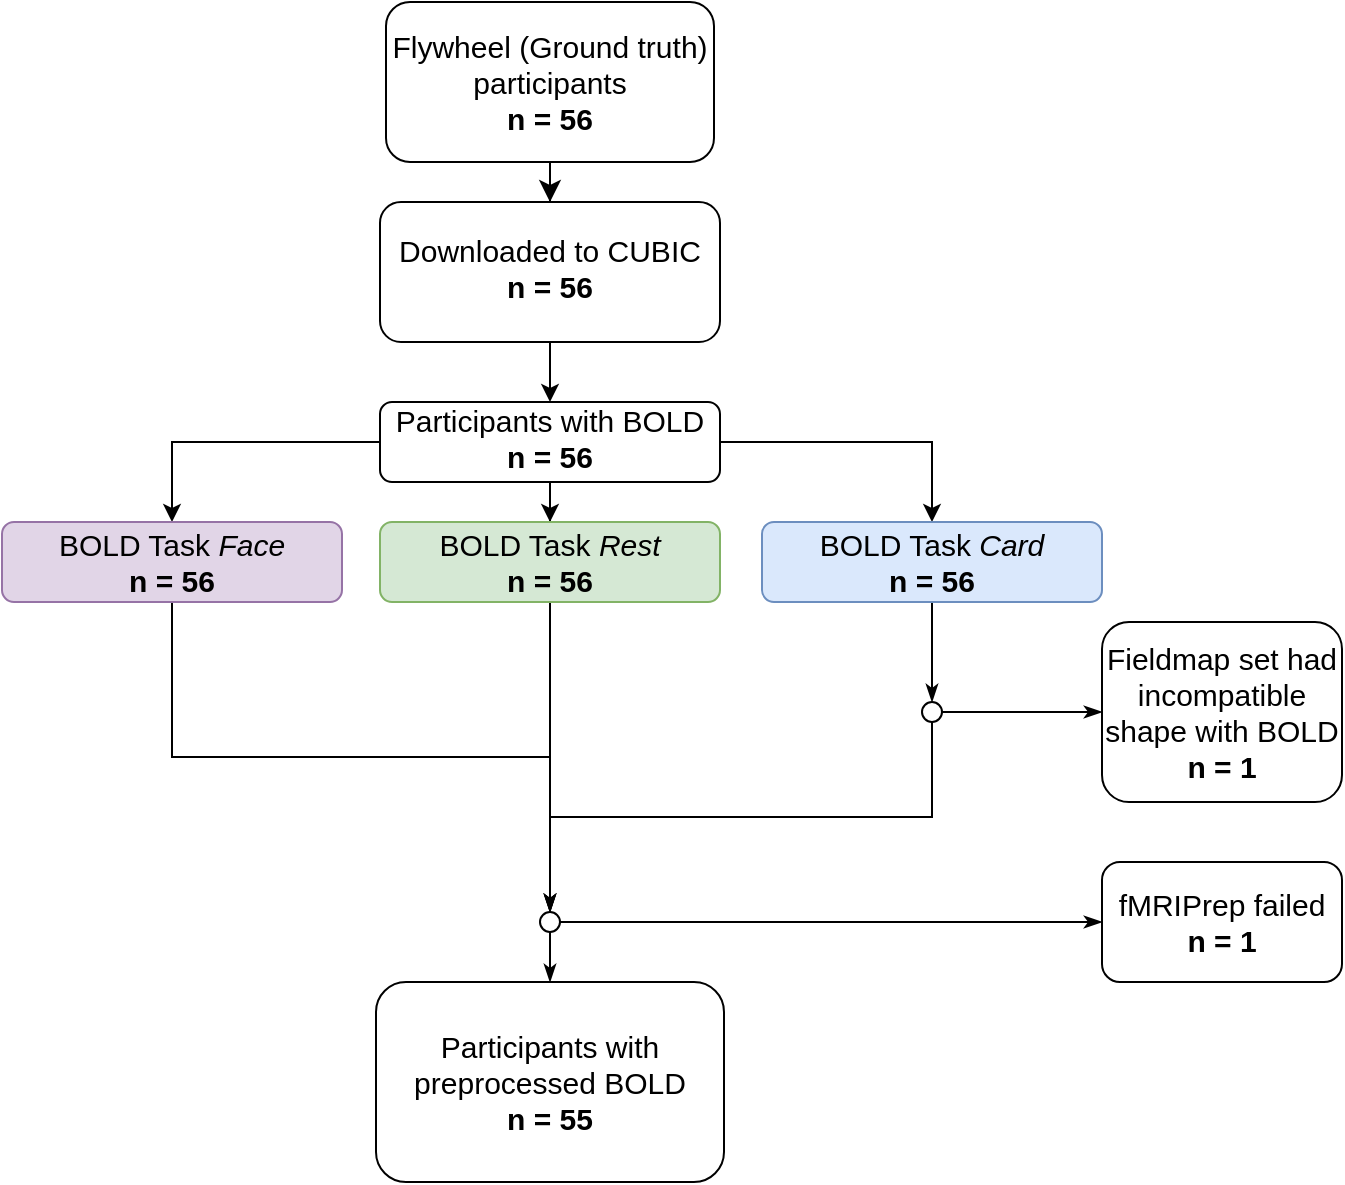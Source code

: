 <mxfile version="16.4.3" type="device"><diagram id="C5RBs43oDa-KdzZeNtuy" name="Page-1"><mxGraphModel dx="938" dy="591" grid="1" gridSize="10" guides="1" tooltips="1" connect="1" arrows="1" fold="1" page="1" pageScale="1" pageWidth="827" pageHeight="1169" math="0" shadow="0"><root><mxCell id="WIyWlLk6GJQsqaUBKTNV-0"/><mxCell id="WIyWlLk6GJQsqaUBKTNV-1" parent="WIyWlLk6GJQsqaUBKTNV-0"/><mxCell id="WIyWlLk6GJQsqaUBKTNV-2" value="" style="rounded=0;html=1;jettySize=auto;orthogonalLoop=1;fontSize=15;endArrow=classic;endFill=1;endSize=8;strokeWidth=1;shadow=0;labelBackgroundColor=none;edgeStyle=orthogonalEdgeStyle;" parent="WIyWlLk6GJQsqaUBKTNV-1" source="WIyWlLk6GJQsqaUBKTNV-3" target="WIyWlLk6GJQsqaUBKTNV-6" edge="1"><mxGeometry relative="1" as="geometry"/></mxCell><mxCell id="WIyWlLk6GJQsqaUBKTNV-3" value="Flywheel (Ground truth) participants&lt;br style=&quot;font-size: 15px;&quot;&gt;&lt;b style=&quot;font-size: 15px;&quot;&gt;n&amp;nbsp;= 56&lt;/b&gt;" style="rounded=1;whiteSpace=wrap;html=1;fontSize=15;glass=0;strokeWidth=1;shadow=0;" parent="WIyWlLk6GJQsqaUBKTNV-1" vertex="1"><mxGeometry x="332" y="20" width="164" height="80" as="geometry"/></mxCell><mxCell id="XRYE-j-GYC6dXX16yt95-13" value="" style="edgeStyle=orthogonalEdgeStyle;rounded=0;orthogonalLoop=1;jettySize=auto;html=1;fontSize=15;exitX=0.5;exitY=1;exitDx=0;exitDy=0;" parent="WIyWlLk6GJQsqaUBKTNV-1" source="WIyWlLk6GJQsqaUBKTNV-6" target="XRYE-j-GYC6dXX16yt95-12" edge="1"><mxGeometry relative="1" as="geometry"><mxPoint x="414" y="200" as="sourcePoint"/></mxGeometry></mxCell><mxCell id="WIyWlLk6GJQsqaUBKTNV-6" value="Downloaded to CUBIC&lt;br style=&quot;font-size: 15px;&quot;&gt;&lt;b style=&quot;font-size: 15px;&quot;&gt;n&amp;nbsp;= 56&lt;/b&gt;" style="whiteSpace=wrap;html=1;shadow=0;fontFamily=Helvetica;fontSize=15;align=center;strokeWidth=1;spacing=6;spacingTop=-4;rounded=1;" parent="WIyWlLk6GJQsqaUBKTNV-1" vertex="1"><mxGeometry x="329" y="120" width="170" height="70" as="geometry"/></mxCell><mxCell id="XRYE-j-GYC6dXX16yt95-18" value="" style="edgeStyle=orthogonalEdgeStyle;rounded=0;orthogonalLoop=1;jettySize=auto;html=1;fontSize=15;" parent="WIyWlLk6GJQsqaUBKTNV-1" source="XRYE-j-GYC6dXX16yt95-12" target="XRYE-j-GYC6dXX16yt95-17" edge="1"><mxGeometry relative="1" as="geometry"/></mxCell><mxCell id="wHM7SWZ9dMUQdtztSqZD-10" value="" style="edgeStyle=orthogonalEdgeStyle;rounded=0;orthogonalLoop=1;jettySize=auto;html=1;endArrow=classic;endFill=1;entryX=0.5;entryY=0;entryDx=0;entryDy=0;fontSize=15;" parent="WIyWlLk6GJQsqaUBKTNV-1" source="XRYE-j-GYC6dXX16yt95-12" target="wHM7SWZ9dMUQdtztSqZD-11" edge="1"><mxGeometry relative="1" as="geometry"><mxPoint x="524" y="420" as="targetPoint"/></mxGeometry></mxCell><mxCell id="wHM7SWZ9dMUQdtztSqZD-15" style="edgeStyle=orthogonalEdgeStyle;rounded=0;orthogonalLoop=1;jettySize=auto;html=1;exitX=1;exitY=0.5;exitDx=0;exitDy=0;entryX=0.5;entryY=0;entryDx=0;entryDy=0;endArrow=classic;endFill=1;fontSize=15;" parent="WIyWlLk6GJQsqaUBKTNV-1" source="XRYE-j-GYC6dXX16yt95-12" target="wHM7SWZ9dMUQdtztSqZD-14" edge="1"><mxGeometry relative="1" as="geometry"/></mxCell><mxCell id="XRYE-j-GYC6dXX16yt95-12" value="Participants with BOLD&lt;br style=&quot;font-size: 15px;&quot;&gt;&lt;b style=&quot;font-size: 15px;&quot;&gt;n&amp;nbsp;= 56&lt;/b&gt;" style="rounded=1;whiteSpace=wrap;html=1;shadow=0;strokeWidth=1;spacing=6;spacingTop=-4;fontSize=15;" parent="WIyWlLk6GJQsqaUBKTNV-1" vertex="1"><mxGeometry x="329" y="220" width="170" height="40" as="geometry"/></mxCell><mxCell id="wHM7SWZ9dMUQdtztSqZD-51" style="edgeStyle=orthogonalEdgeStyle;rounded=0;orthogonalLoop=1;jettySize=auto;html=1;exitX=0.5;exitY=1;exitDx=0;exitDy=0;entryX=0.5;entryY=0;entryDx=0;entryDy=0;fontSize=15;startArrow=none;startFill=0;endArrow=classicThin;endFill=1;" parent="WIyWlLk6GJQsqaUBKTNV-1" source="XRYE-j-GYC6dXX16yt95-17" target="wHM7SWZ9dMUQdtztSqZD-35" edge="1"><mxGeometry relative="1" as="geometry"/></mxCell><mxCell id="XRYE-j-GYC6dXX16yt95-17" value="BOLD Task &lt;i style=&quot;font-size: 15px;&quot;&gt;Face&lt;/i&gt;&lt;br style=&quot;font-size: 15px;&quot;&gt;&lt;b style=&quot;font-size: 15px;&quot;&gt;n&amp;nbsp;= 56&lt;/b&gt;" style="whiteSpace=wrap;html=1;shadow=0;strokeWidth=1;fontSize=15;rounded=1;glass=0;fillColor=#e1d5e7;strokeColor=#9673a6;" parent="WIyWlLk6GJQsqaUBKTNV-1" vertex="1"><mxGeometry x="140" y="280" width="170" height="40" as="geometry"/></mxCell><mxCell id="XRYE-j-GYC6dXX16yt95-24" value="Fieldmap set had incompatible shape with BOLD&lt;br style=&quot;font-size: 15px;&quot;&gt;&lt;b style=&quot;font-size: 15px;&quot;&gt;n&amp;nbsp;= 1&lt;/b&gt;" style="rounded=1;whiteSpace=wrap;html=1;fontSize=15;" parent="WIyWlLk6GJQsqaUBKTNV-1" vertex="1"><mxGeometry x="690" y="330" width="120" height="90" as="geometry"/></mxCell><mxCell id="wHM7SWZ9dMUQdtztSqZD-50" style="edgeStyle=orthogonalEdgeStyle;rounded=0;orthogonalLoop=1;jettySize=auto;html=1;exitX=0.5;exitY=1;exitDx=0;exitDy=0;entryX=0.5;entryY=0;entryDx=0;entryDy=0;fontSize=15;startArrow=none;startFill=0;endArrow=classicThin;endFill=1;" parent="WIyWlLk6GJQsqaUBKTNV-1" source="wHM7SWZ9dMUQdtztSqZD-11" target="wHM7SWZ9dMUQdtztSqZD-35" edge="1"><mxGeometry relative="1" as="geometry"/></mxCell><mxCell id="wHM7SWZ9dMUQdtztSqZD-11" value="BOLD Task &lt;i style=&quot;font-size: 15px;&quot;&gt;Rest&lt;/i&gt;&lt;br style=&quot;font-size: 15px;&quot;&gt;&lt;b style=&quot;font-size: 15px;&quot;&gt;n = 56&lt;/b&gt;" style="whiteSpace=wrap;html=1;shadow=0;strokeWidth=1;fontSize=15;rounded=1;glass=0;fillColor=#d5e8d4;strokeColor=#82b366;" parent="WIyWlLk6GJQsqaUBKTNV-1" vertex="1"><mxGeometry x="329" y="280" width="170" height="40" as="geometry"/></mxCell><mxCell id="wHM7SWZ9dMUQdtztSqZD-48" style="edgeStyle=orthogonalEdgeStyle;rounded=0;orthogonalLoop=1;jettySize=auto;html=1;exitX=0.5;exitY=1;exitDx=0;exitDy=0;entryX=0.5;entryY=0;entryDx=0;entryDy=0;fontSize=15;startArrow=none;startFill=0;endArrow=classicThin;endFill=1;" parent="WIyWlLk6GJQsqaUBKTNV-1" source="wHM7SWZ9dMUQdtztSqZD-14" target="wHM7SWZ9dMUQdtztSqZD-44" edge="1"><mxGeometry relative="1" as="geometry"/></mxCell><mxCell id="wHM7SWZ9dMUQdtztSqZD-14" value="BOLD Task &lt;i style=&quot;font-size: 15px;&quot;&gt;Card&lt;/i&gt;&lt;br style=&quot;font-size: 15px;&quot;&gt;&lt;b style=&quot;font-size: 15px;&quot;&gt;n = 56&lt;/b&gt;" style="whiteSpace=wrap;html=1;shadow=0;strokeWidth=1;fontSize=15;rounded=1;glass=0;fillColor=#dae8fc;strokeColor=#6c8ebf;" parent="WIyWlLk6GJQsqaUBKTNV-1" vertex="1"><mxGeometry x="520" y="280" width="170" height="40" as="geometry"/></mxCell><mxCell id="wHM7SWZ9dMUQdtztSqZD-37" style="edgeStyle=orthogonalEdgeStyle;rounded=0;orthogonalLoop=1;jettySize=auto;html=1;exitX=1;exitY=0.5;exitDx=0;exitDy=0;startArrow=none;startFill=0;endArrow=classicThin;endFill=1;entryX=0;entryY=0.5;entryDx=0;entryDy=0;fontSize=15;" parent="WIyWlLk6GJQsqaUBKTNV-1" source="wHM7SWZ9dMUQdtztSqZD-35" target="wHM7SWZ9dMUQdtztSqZD-38" edge="1"><mxGeometry relative="1" as="geometry"><mxPoint x="690" y="630" as="targetPoint"/></mxGeometry></mxCell><mxCell id="wHM7SWZ9dMUQdtztSqZD-41" value="" style="edgeStyle=orthogonalEdgeStyle;rounded=0;orthogonalLoop=1;jettySize=auto;html=1;startArrow=none;startFill=0;endArrow=classicThin;endFill=1;fontSize=15;" parent="WIyWlLk6GJQsqaUBKTNV-1" source="wHM7SWZ9dMUQdtztSqZD-35" target="wHM7SWZ9dMUQdtztSqZD-40" edge="1"><mxGeometry relative="1" as="geometry"/></mxCell><mxCell id="wHM7SWZ9dMUQdtztSqZD-35" value="" style="ellipse;whiteSpace=wrap;html=1;aspect=fixed;rounded=1;fontSize=15;" parent="WIyWlLk6GJQsqaUBKTNV-1" vertex="1"><mxGeometry x="409" y="475" width="10" height="10" as="geometry"/></mxCell><mxCell id="wHM7SWZ9dMUQdtztSqZD-38" value="fMRIPrep failed&lt;br style=&quot;font-size: 15px;&quot;&gt;&lt;b style=&quot;font-size: 15px;&quot;&gt;n = 1&lt;/b&gt;" style="rounded=1;whiteSpace=wrap;html=1;fontSize=15;" parent="WIyWlLk6GJQsqaUBKTNV-1" vertex="1"><mxGeometry x="690" y="450" width="120" height="60" as="geometry"/></mxCell><mxCell id="wHM7SWZ9dMUQdtztSqZD-40" value="Participants with preprocessed BOLD&lt;br style=&quot;font-size: 15px;&quot;&gt;&lt;b style=&quot;font-size: 15px;&quot;&gt;n = 55&lt;/b&gt;" style="whiteSpace=wrap;html=1;rounded=1;fontSize=15;" parent="WIyWlLk6GJQsqaUBKTNV-1" vertex="1"><mxGeometry x="327" y="510" width="174" height="100" as="geometry"/></mxCell><mxCell id="wHM7SWZ9dMUQdtztSqZD-47" style="edgeStyle=orthogonalEdgeStyle;rounded=0;orthogonalLoop=1;jettySize=auto;html=1;exitX=1;exitY=0.5;exitDx=0;exitDy=0;entryX=0;entryY=0.5;entryDx=0;entryDy=0;fontSize=15;startArrow=none;startFill=0;endArrow=classicThin;endFill=1;" parent="WIyWlLk6GJQsqaUBKTNV-1" source="wHM7SWZ9dMUQdtztSqZD-44" target="XRYE-j-GYC6dXX16yt95-24" edge="1"><mxGeometry relative="1" as="geometry"/></mxCell><mxCell id="wHM7SWZ9dMUQdtztSqZD-49" style="edgeStyle=orthogonalEdgeStyle;rounded=0;orthogonalLoop=1;jettySize=auto;html=1;exitX=0.5;exitY=1;exitDx=0;exitDy=0;entryX=0.5;entryY=0;entryDx=0;entryDy=0;fontSize=15;startArrow=none;startFill=0;endArrow=classicThin;endFill=1;" parent="WIyWlLk6GJQsqaUBKTNV-1" source="wHM7SWZ9dMUQdtztSqZD-44" target="wHM7SWZ9dMUQdtztSqZD-35" edge="1"><mxGeometry relative="1" as="geometry"/></mxCell><mxCell id="wHM7SWZ9dMUQdtztSqZD-44" value="" style="ellipse;whiteSpace=wrap;html=1;aspect=fixed;rounded=1;fontSize=15;" parent="WIyWlLk6GJQsqaUBKTNV-1" vertex="1"><mxGeometry x="600" y="370" width="10" height="10" as="geometry"/></mxCell></root></mxGraphModel></diagram></mxfile>
